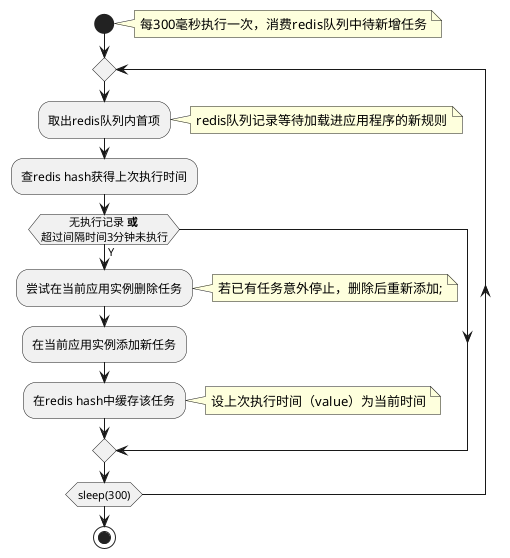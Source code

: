 
@startuml
start
note right:每300毫秒执行一次，消费redis队列中待新增任务
repeat
:取出redis队列内首项;
note right:redis队列记录等待加载进应用程序的新规则
:查redis hash获得上次执行时间;
if(          无执行记录 <b>或</B>\n超过间隔时间3分钟未执行) then (Y)
            :尝试在当前应用实例删除任务;
            note right:若已有任务意外停止，删除后重新添加;
            :在当前应用实例添加新任务;
            :在redis hash中缓存该任务;
            note right
            设上次执行时间（value）为当前时间
            end note
        endif
repeatwhile(sleep(300))
stop

@enduml